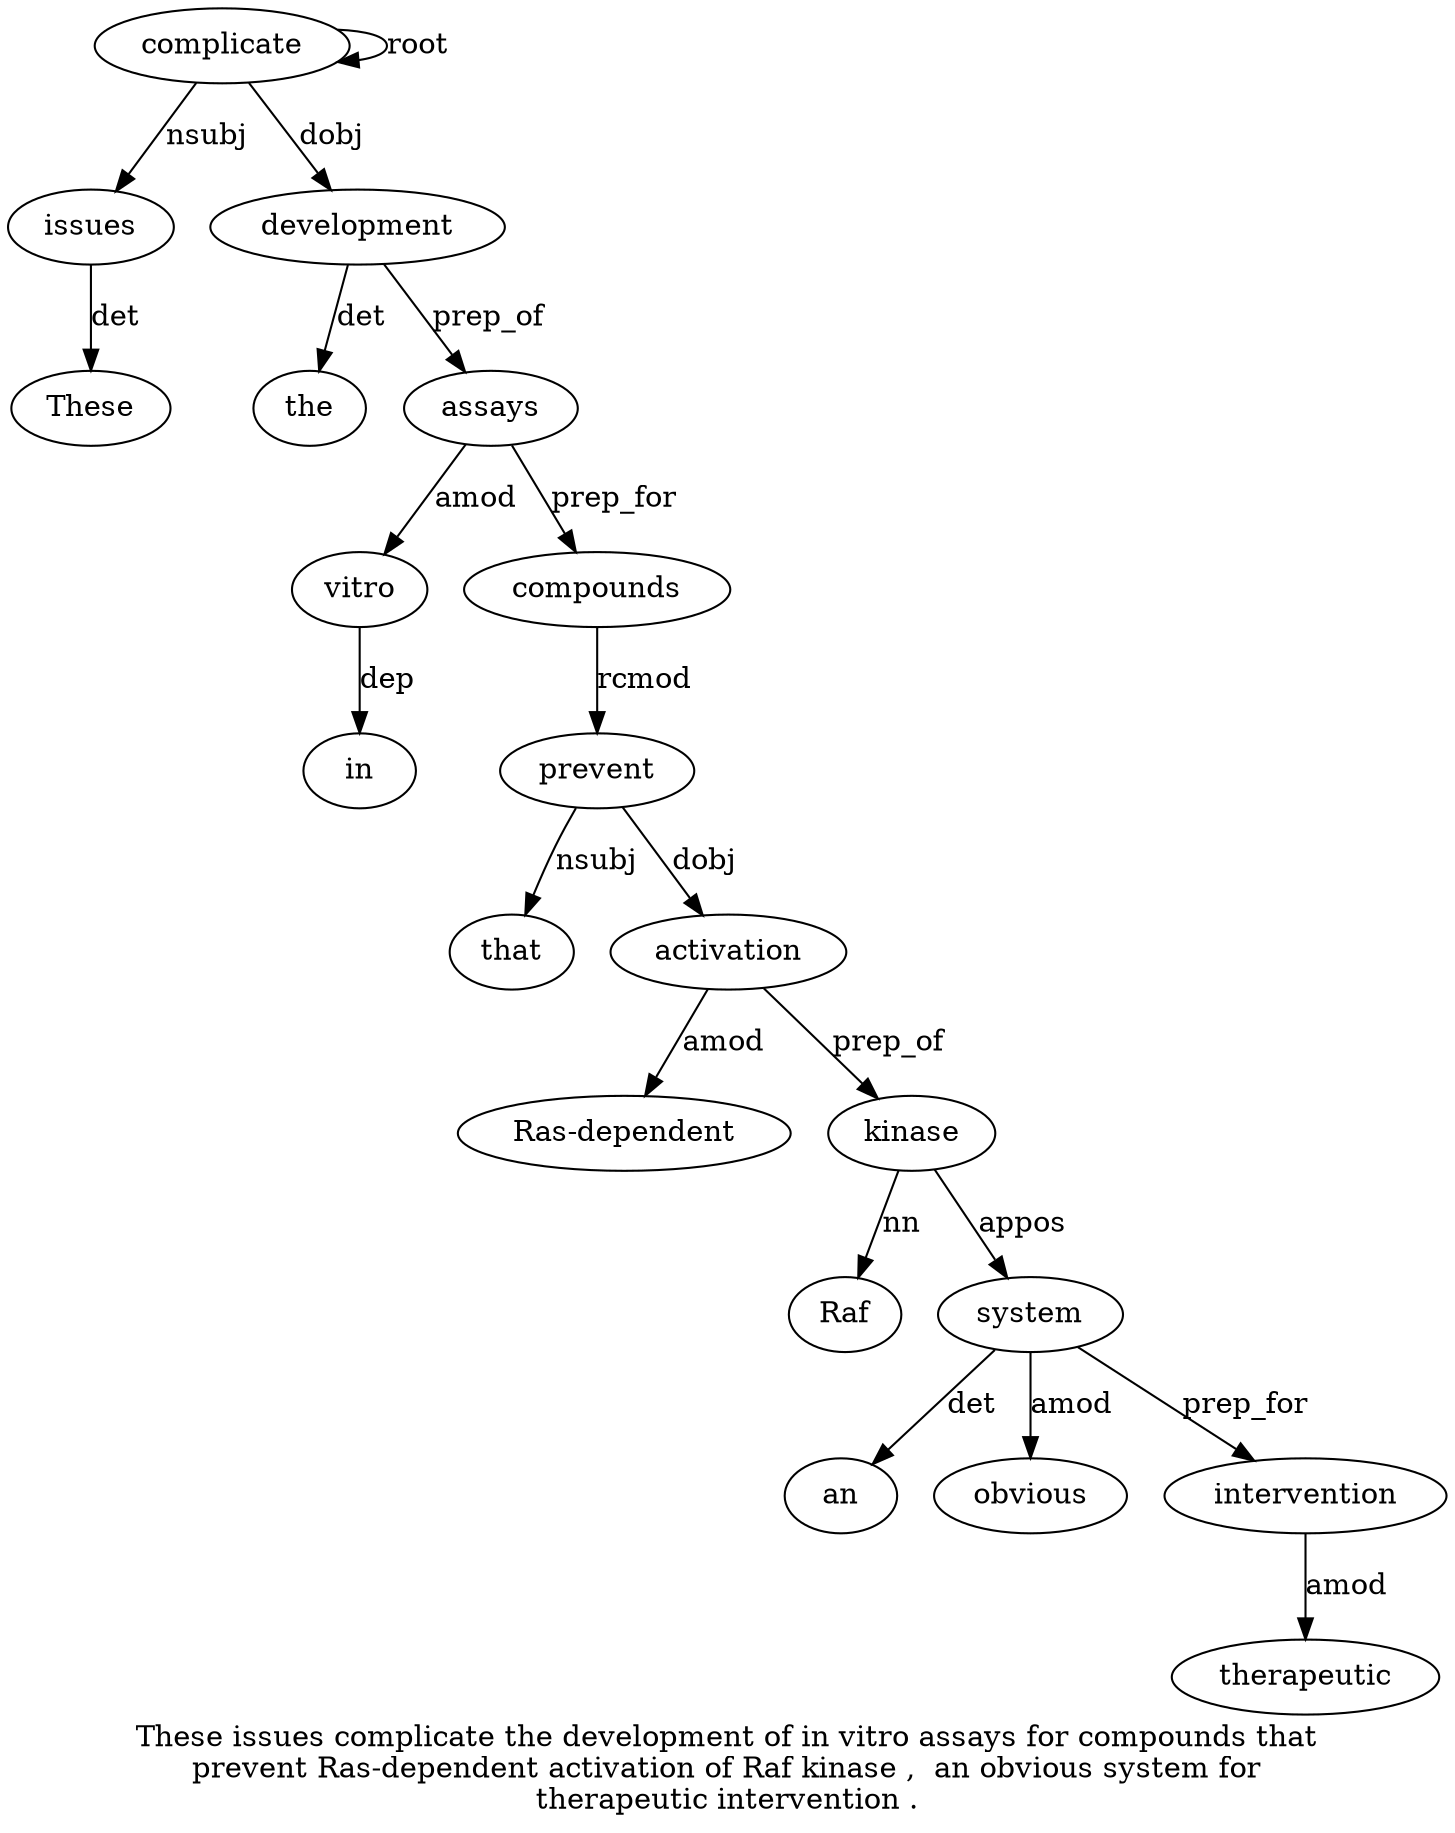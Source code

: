digraph "These issues complicate the development of in vitro assays for compounds that prevent Ras-dependent activation of Raf kinase ,  an obvious system for therapeutic intervention ." {
label="These issues complicate the development of in vitro assays for compounds that
prevent Ras-dependent activation of Raf kinase ,  an obvious system for
therapeutic intervention .";
issues2 [style=filled, fillcolor=white, label=issues];
These1 [style=filled, fillcolor=white, label=These];
issues2 -> These1  [label=det];
complicate3 [style=filled, fillcolor=white, label=complicate];
complicate3 -> issues2  [label=nsubj];
complicate3 -> complicate3  [label=root];
development5 [style=filled, fillcolor=white, label=development];
the4 [style=filled, fillcolor=white, label=the];
development5 -> the4  [label=det];
complicate3 -> development5  [label=dobj];
vitro8 [style=filled, fillcolor=white, label=vitro];
in7 [style=filled, fillcolor=white, label=in];
vitro8 -> in7  [label=dep];
assays9 [style=filled, fillcolor=white, label=assays];
assays9 -> vitro8  [label=amod];
development5 -> assays9  [label=prep_of];
compounds11 [style=filled, fillcolor=white, label=compounds];
assays9 -> compounds11  [label=prep_for];
prevent13 [style=filled, fillcolor=white, label=prevent];
that12 [style=filled, fillcolor=white, label=that];
prevent13 -> that12  [label=nsubj];
compounds11 -> prevent13  [label=rcmod];
activation15 [style=filled, fillcolor=white, label=activation];
"Ras-dependent14" [style=filled, fillcolor=white, label="Ras-dependent"];
activation15 -> "Ras-dependent14"  [label=amod];
prevent13 -> activation15  [label=dobj];
kinase18 [style=filled, fillcolor=white, label=kinase];
Raf17 [style=filled, fillcolor=white, label=Raf];
kinase18 -> Raf17  [label=nn];
activation15 -> kinase18  [label=prep_of];
system22 [style=filled, fillcolor=white, label=system];
an20 [style=filled, fillcolor=white, label=an];
system22 -> an20  [label=det];
obvious21 [style=filled, fillcolor=white, label=obvious];
system22 -> obvious21  [label=amod];
kinase18 -> system22  [label=appos];
intervention25 [style=filled, fillcolor=white, label=intervention];
therapeutic24 [style=filled, fillcolor=white, label=therapeutic];
intervention25 -> therapeutic24  [label=amod];
system22 -> intervention25  [label=prep_for];
}
